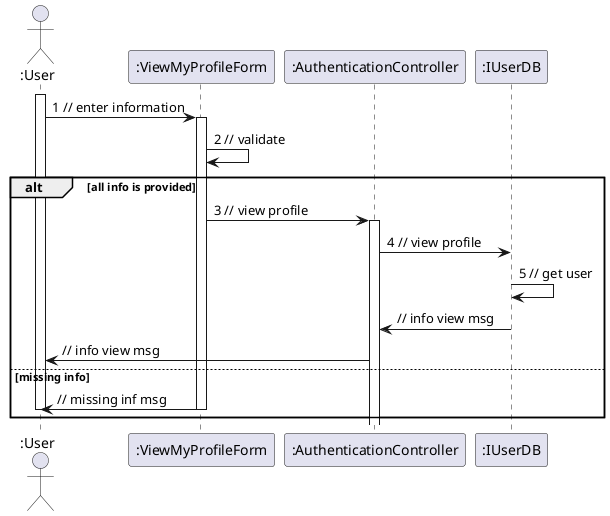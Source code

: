 @startuml
actor ":User"

activate ":User"
":User" -> ":ViewMyProfileForm" : 1 // enter information
activate ":ViewMyProfileForm"
":ViewMyProfileForm" -> ":ViewMyProfileForm" : 2 // validate
alt all info is provided

":ViewMyProfileForm" -> ":AuthenticationController" : 3 // view profile
activate ":AuthenticationController"
":AuthenticationController" -> ":IUserDB" : 4 // view profile
":IUserDB" -> ":IUserDB" : 5 // get user
":IUserDB" -> ":AuthenticationController" : // info view msg
":AuthenticationController"  -> ":User" : // info view msg

else missing info

":ViewMyProfileForm" -> ":User" : // missing inf msg
deactivate ":ViewMyProfileForm"
deactivate ":User"
end
@enduml